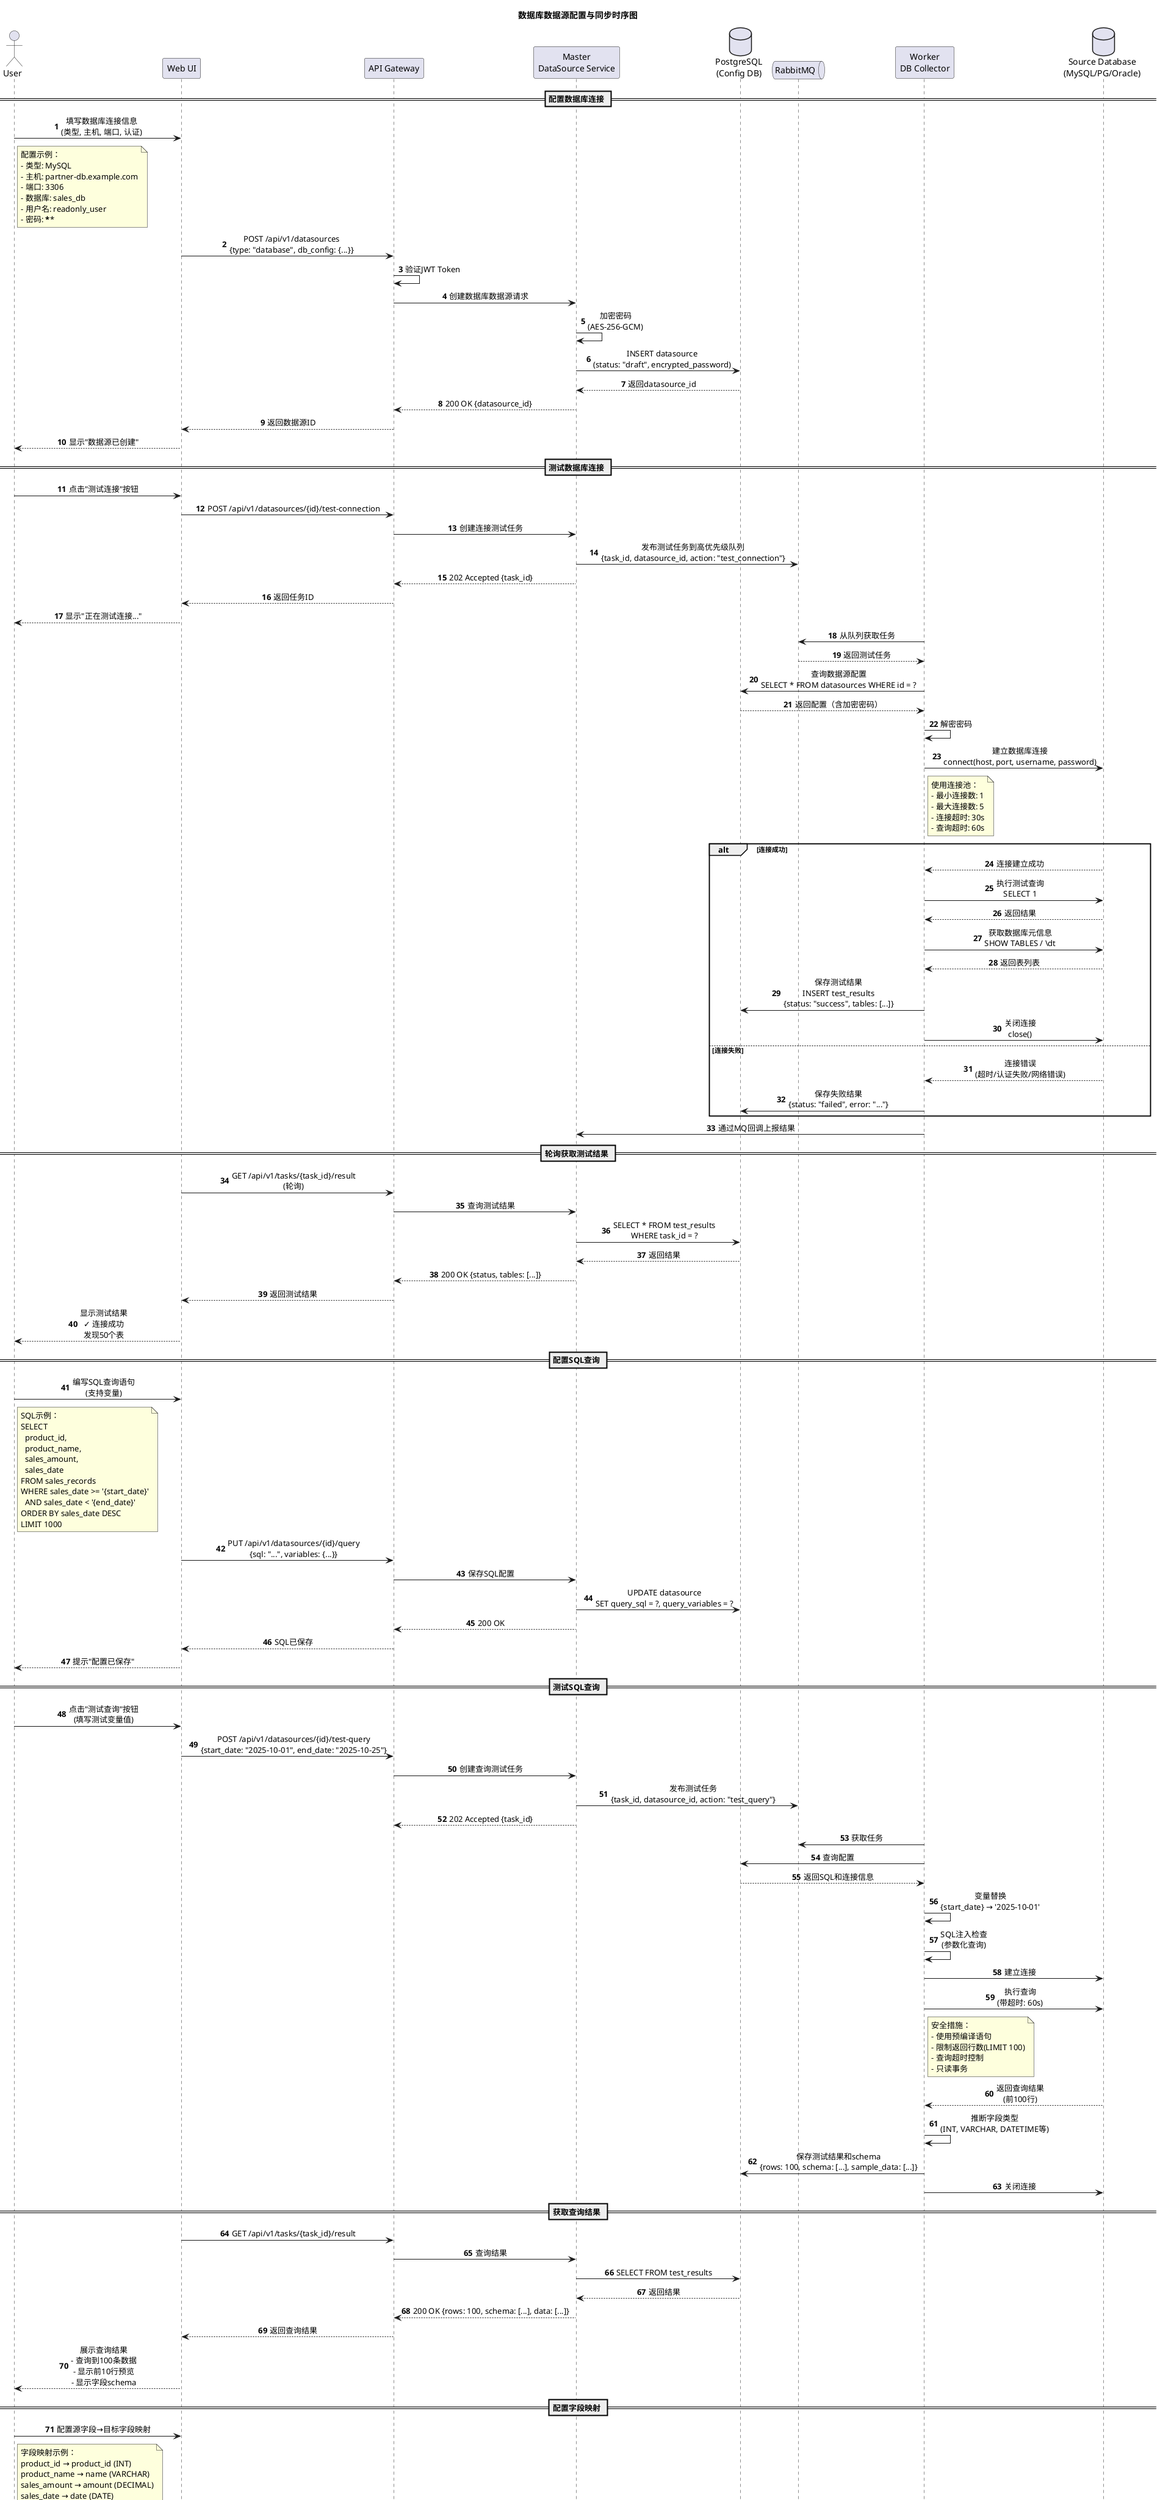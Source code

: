 @startuml
title 数据库数据源配置与同步时序图

skinparam backgroundColor #FFFFFF
skinparam sequenceMessageAlign center
skinparam responseMessageBelowArrow true

actor User as user
participant "Web UI" as ui
participant "API Gateway" as gateway
participant "Master\nDataSource Service" as master
database "PostgreSQL\n(Config DB)" as configdb
queue "RabbitMQ" as mq
participant "Worker\nDB Collector" as worker
database "Source Database\n(MySQL/PG/Oracle)" as sourcedb

autonumber

== 配置数据库连接 ==

user -> ui: 填写数据库连接信息\n(类型, 主机, 端口, 认证)
note right of user
  配置示例：
  - 类型: MySQL
  - 主机: partner-db.example.com
  - 端口: 3306
  - 数据库: sales_db
  - 用户名: readonly_user
  - 密码: ******
end note

ui -> gateway: POST /api/v1/datasources\n{type: "database", db_config: {...}}
gateway -> gateway: 验证JWT Token
gateway -> master: 创建数据库数据源请求

master -> master: 加密密码\n(AES-256-GCM)
master -> configdb: INSERT datasource\n(status: "draft", encrypted_password)
configdb --> master: 返回datasource_id
master --> gateway: 200 OK {datasource_id}
gateway --> ui: 返回数据源ID
ui --> user: 显示"数据源已创建"

== 测试数据库连接 ==

user -> ui: 点击"测试连接"按钮
ui -> gateway: POST /api/v1/datasources/{id}/test-connection
gateway -> master: 创建连接测试任务

master -> mq: 发布测试任务到高优先级队列\n{task_id, datasource_id, action: "test_connection"}
master --> gateway: 202 Accepted {task_id}
gateway --> ui: 返回任务ID
ui --> user: 显示"正在测试连接..."

worker -> mq: 从队列获取任务
mq --> worker: 返回测试任务

worker -> configdb: 查询数据源配置\nSELECT * FROM datasources WHERE id = ?
configdb --> worker: 返回配置（含加密密码）

worker -> worker: 解密密码

worker -> sourcedb: 建立数据库连接\nconnect(host, port, username, password)
note right of worker
  使用连接池：
  - 最小连接数: 1
  - 最大连接数: 5
  - 连接超时: 30s
  - 查询超时: 60s
end note

alt 连接成功
    sourcedb --> worker: 连接建立成功

    worker -> sourcedb: 执行测试查询\nSELECT 1
    sourcedb --> worker: 返回结果

    worker -> sourcedb: 获取数据库元信息\nSHOW TABLES / \\dt
    sourcedb --> worker: 返回表列表

    worker -> configdb: 保存测试结果\nINSERT test_results\n{status: "success", tables: [...]}

    worker -> sourcedb: 关闭连接\nclose()

else 连接失败
    sourcedb --> worker: 连接错误\n(超时/认证失败/网络错误)

    worker -> configdb: 保存失败结果\n{status: "failed", error: "..."}
end

worker -> master: 通过MQ回调上报结果

== 轮询获取测试结果 ==

ui -> gateway: GET /api/v1/tasks/{task_id}/result\n(轮询)
gateway -> master: 查询测试结果
master -> configdb: SELECT * FROM test_results\nWHERE task_id = ?
configdb --> master: 返回结果
master --> gateway: 200 OK {status, tables: [...]}
gateway --> ui: 返回测试结果

ui --> user: 显示测试结果\n✓ 连接成功\n发现50个表

== 配置SQL查询 ==

user -> ui: 编写SQL查询语句\n(支持变量)
note right of user
  SQL示例：
  SELECT
    product_id,
    product_name,
    sales_amount,
    sales_date
  FROM sales_records
  WHERE sales_date >= '{start_date}'
    AND sales_date < '{end_date}'
  ORDER BY sales_date DESC
  LIMIT 1000
end note

ui -> gateway: PUT /api/v1/datasources/{id}/query\n{sql: "...", variables: {...}}
gateway -> master: 保存SQL配置
master -> configdb: UPDATE datasource\nSET query_sql = ?, query_variables = ?
master --> gateway: 200 OK
gateway --> ui: SQL已保存
ui --> user: 提示"配置已保存"

== 测试SQL查询 ==

user -> ui: 点击"测试查询"按钮\n(填写测试变量值)
ui -> gateway: POST /api/v1/datasources/{id}/test-query\n{start_date: "2025-10-01", end_date: "2025-10-25"}
gateway -> master: 创建查询测试任务

master -> mq: 发布测试任务\n{task_id, datasource_id, action: "test_query"}
master --> gateway: 202 Accepted {task_id}

worker -> mq: 获取任务
worker -> configdb: 查询配置
configdb --> worker: 返回SQL和连接信息

worker -> worker: 变量替换\n{start_date} → '2025-10-01'
worker -> worker: SQL注入检查\n(参数化查询)

worker -> sourcedb: 建立连接
worker -> sourcedb: 执行查询\n(带超时: 60s)
note right of worker
  安全措施：
  - 使用预编译语句
  - 限制返回行数(LIMIT 100)
  - 查询超时控制
  - 只读事务
end note

sourcedb --> worker: 返回查询结果\n(前100行)

worker -> worker: 推断字段类型\n(INT, VARCHAR, DATETIME等)

worker -> configdb: 保存测试结果和schema\n{rows: 100, schema: [...], sample_data: [...]}

worker -> sourcedb: 关闭连接

== 获取查询结果 ==

ui -> gateway: GET /api/v1/tasks/{task_id}/result
gateway -> master: 查询结果
master -> configdb: SELECT FROM test_results
configdb --> master: 返回结果
master --> gateway: 200 OK {rows: 100, schema: [...], data: [...]}
gateway --> ui: 返回查询结果

ui --> user: 展示查询结果\n- 查询到100条数据\n- 显示前10行预览\n- 显示字段schema

== 配置字段映射 ==

user -> ui: 配置源字段→目标字段映射
note right of user
  字段映射示例：
  product_id → product_id (INT)
  product_name → name (VARCHAR)
  sales_amount → amount (DECIMAL)
  sales_date → date (DATE)
end note

ui -> gateway: PUT /api/v1/datasources/{id}/field-mapping\n{mappings: [...]}
gateway -> master: 保存字段映射
master -> configdb: UPDATE datasource\nSET field_mapping = ?
master --> gateway: 200 OK
gateway --> ui: 映射已保存

== 配置增量同步策略（可选）==

user -> ui: 配置增量同步\n(基于时间戳字段)
note right of user
  增量配置：
  - 增量字段: sales_date
  - 增量方式: 大于上次同步时间
  - 初始值: 2025-01-01
end note

ui -> gateway: PUT /api/v1/datasources/{id}/incremental\n{field: "sales_date", strategy: "gt_last_sync"}
gateway -> master: 保存增量配置
master -> configdb: UPDATE datasource\nSET incremental_config = ?
master --> gateway: 200 OK

== 发布数据源 ==

user -> ui: 点击"发布"按钮
ui -> gateway: PUT /api/v1/datasources/{id}/publish
gateway -> master: 发布数据源
master -> configdb: UPDATE datasource\nSET status = "active",\npublished_at = NOW()
master --> gateway: 200 OK
gateway --> ui: 数据源已发布
ui --> user: 提示"数据源配置成功，可用于创建任务"

@enduml
